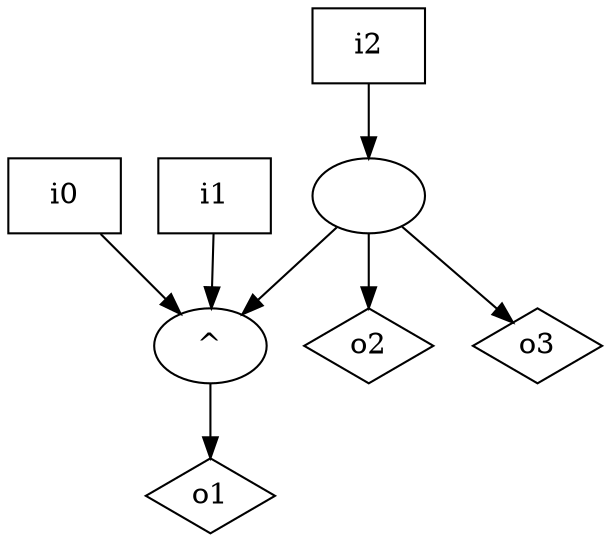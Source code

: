 digraph G {
n0 [label="i0",shape="box"];
n1 [label="i1",shape="box"];
n2 [label="i2",shape="box"];
n3 [label="^"];
n4 [label=""];
n5 [label="o1",shape="diamond"];
n6 [label="o2",shape="diamond"];
n7 [label="o3",shape="diamond"];
n0 -> n3
n1 -> n3
n2 -> n4
n3 -> n5
n4 -> n3
n4 -> n6
n4 -> n7
}